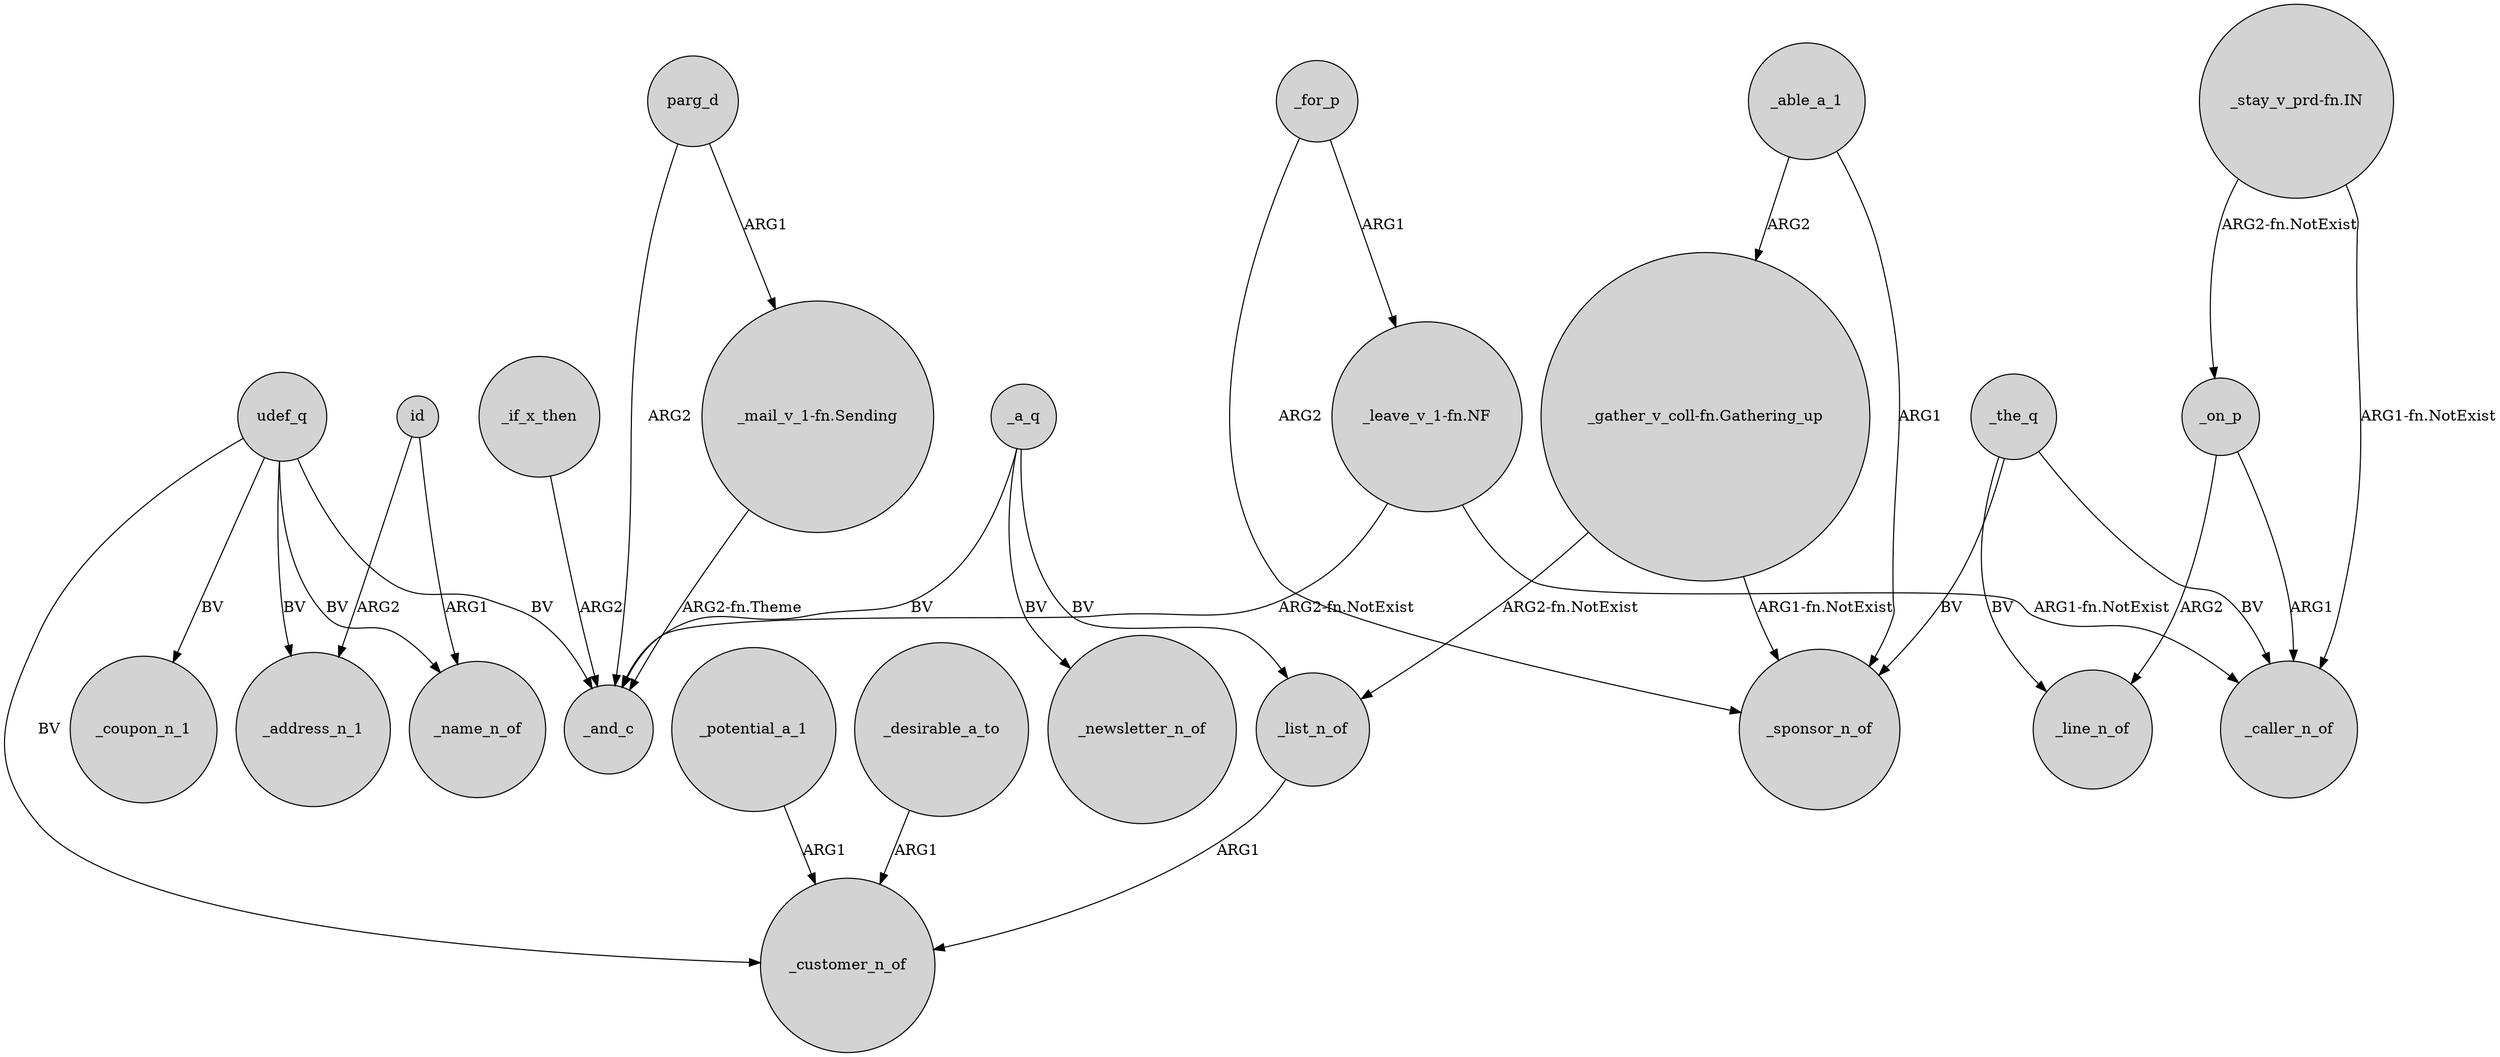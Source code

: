 digraph {
	node [shape=circle style=filled]
	"_mail_v_1-fn.Sending" -> _and_c [label="ARG2-fn.Theme"]
	udef_q -> _address_n_1 [label=BV]
	_a_q -> _list_n_of [label=BV]
	_able_a_1 -> "_gather_v_coll-fn.Gathering_up" [label=ARG2]
	"_gather_v_coll-fn.Gathering_up" -> _sponsor_n_of [label="ARG1-fn.NotExist"]
	_the_q -> _line_n_of [label=BV]
	_on_p -> _line_n_of [label=ARG2]
	id -> _address_n_1 [label=ARG2]
	_on_p -> _caller_n_of [label=ARG1]
	"_leave_v_1-fn.NF" -> _caller_n_of [label="ARG1-fn.NotExist"]
	"_gather_v_coll-fn.Gathering_up" -> _list_n_of [label="ARG2-fn.NotExist"]
	"_stay_v_prd-fn.IN" -> _on_p [label="ARG2-fn.NotExist"]
	parg_d -> _and_c [label=ARG2]
	_able_a_1 -> _sponsor_n_of [label=ARG1]
	_a_q -> _newsletter_n_of [label=BV]
	"_stay_v_prd-fn.IN" -> _caller_n_of [label="ARG1-fn.NotExist"]
	_for_p -> _sponsor_n_of [label=ARG2]
	_potential_a_1 -> _customer_n_of [label=ARG1]
	_the_q -> _caller_n_of [label=BV]
	_a_q -> _and_c [label=BV]
	_desirable_a_to -> _customer_n_of [label=ARG1]
	udef_q -> _customer_n_of [label=BV]
	_if_x_then -> _and_c [label=ARG2]
	_the_q -> _sponsor_n_of [label=BV]
	"_leave_v_1-fn.NF" -> _and_c [label="ARG2-fn.NotExist"]
	_for_p -> "_leave_v_1-fn.NF" [label=ARG1]
	_list_n_of -> _customer_n_of [label=ARG1]
	udef_q -> _and_c [label=BV]
	udef_q -> _coupon_n_1 [label=BV]
	udef_q -> _name_n_of [label=BV]
	id -> _name_n_of [label=ARG1]
	parg_d -> "_mail_v_1-fn.Sending" [label=ARG1]
}
